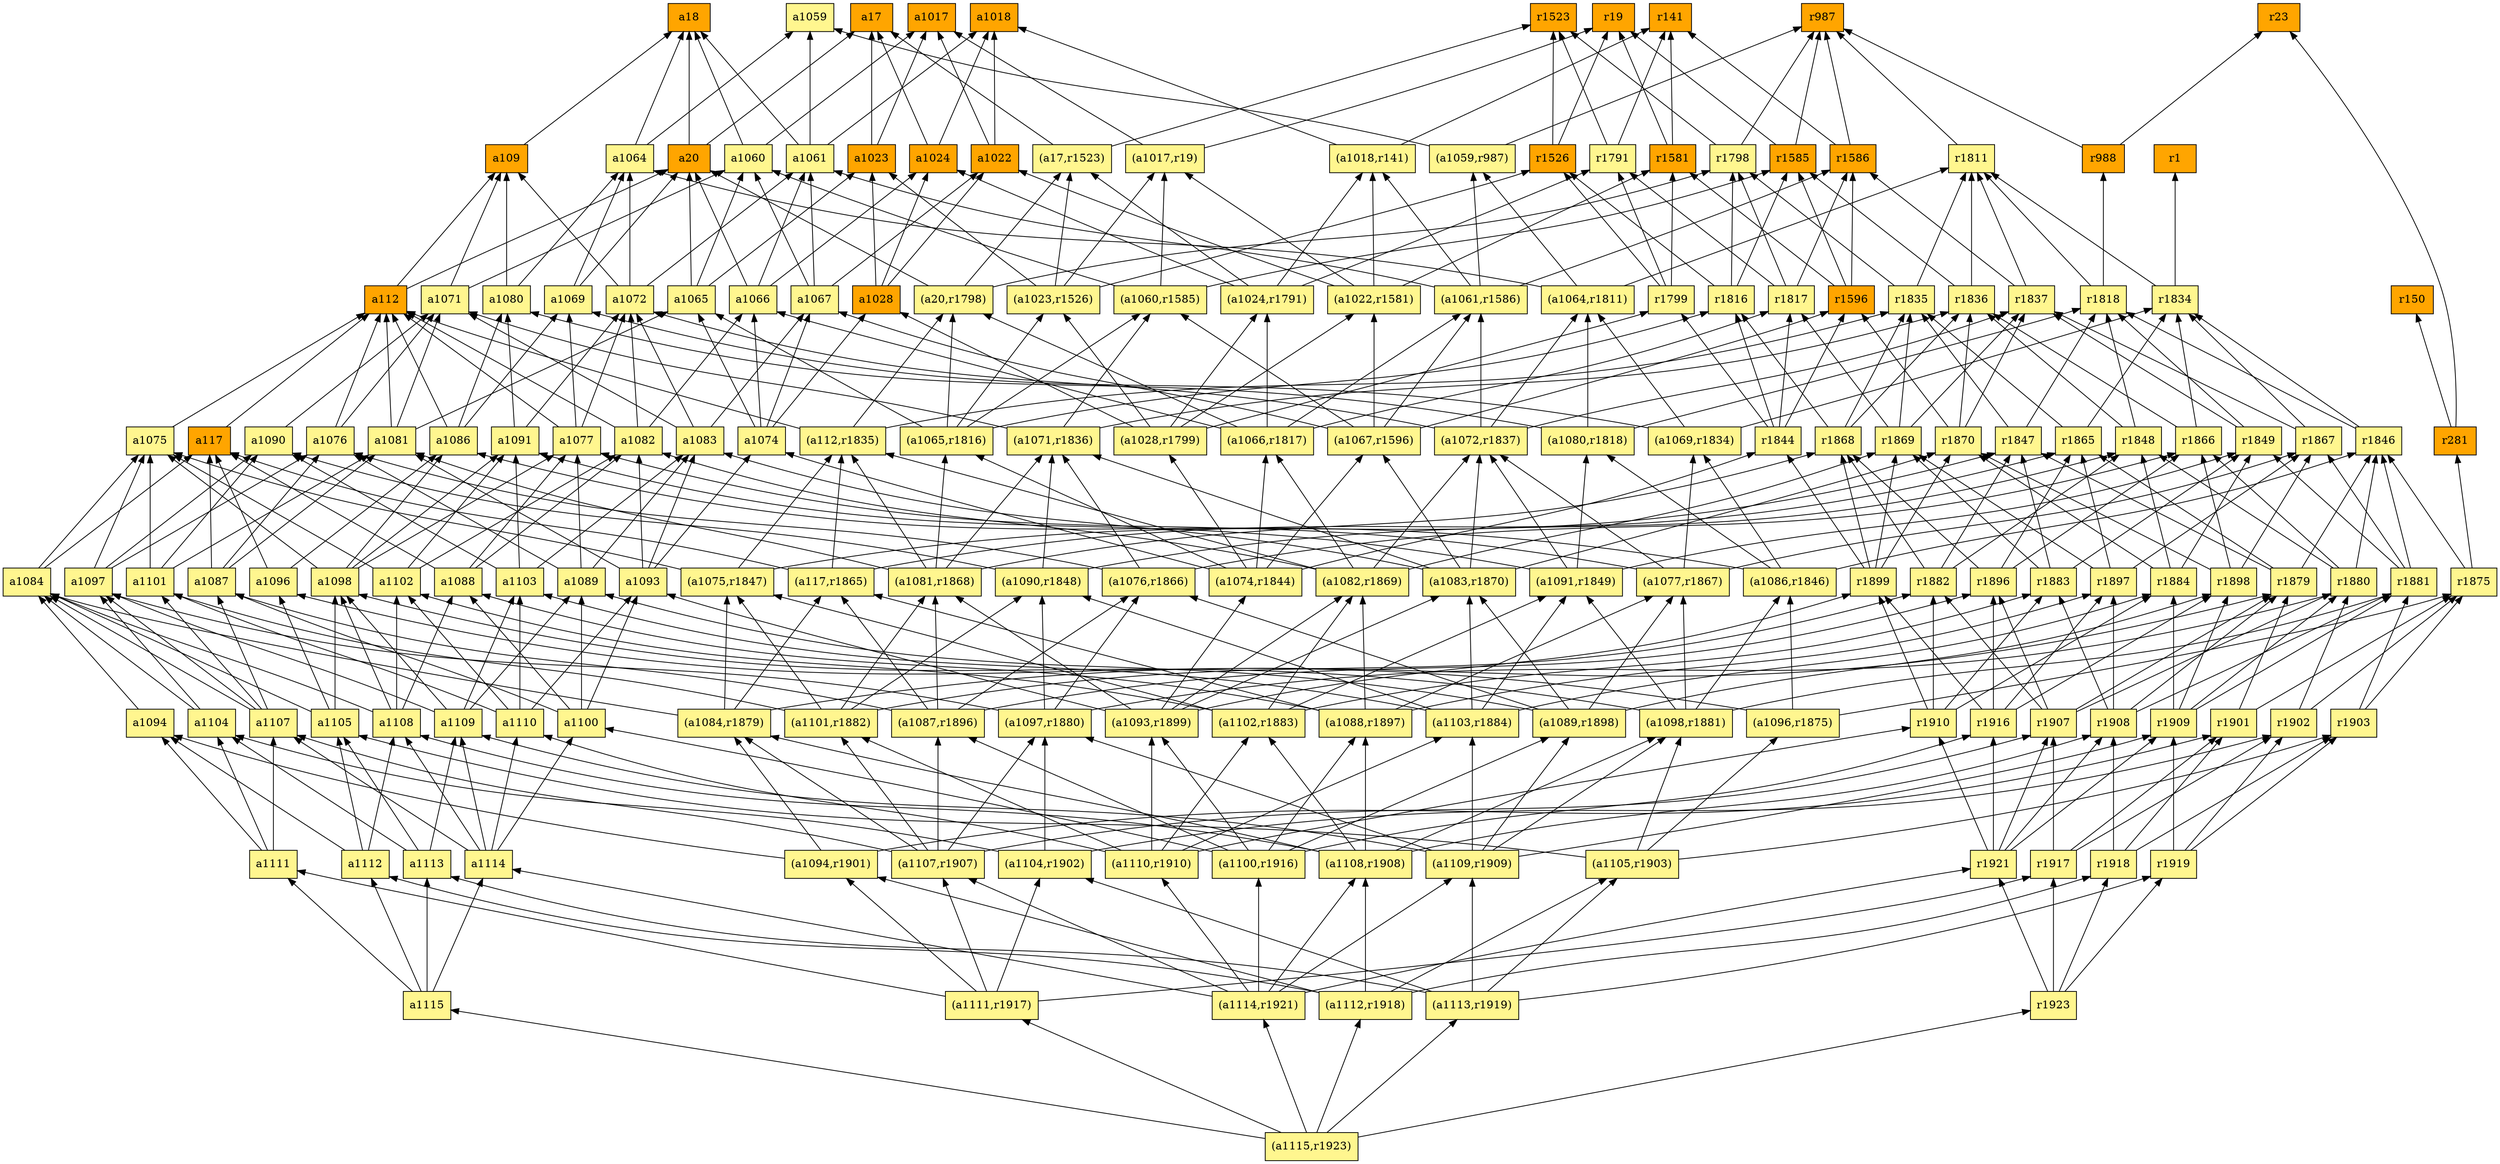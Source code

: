 digraph G {
rankdir=BT;ranksep="2.0";
"r141" [shape=record,fillcolor=orange,style=filled,label="{r141}"];
"(a1103,r1884)" [shape=record,fillcolor=khaki1,style=filled,label="{(a1103,r1884)}"];
"r1880" [shape=record,fillcolor=khaki1,style=filled,label="{r1880}"];
"r1908" [shape=record,fillcolor=khaki1,style=filled,label="{r1908}"];
"r1811" [shape=record,fillcolor=khaki1,style=filled,label="{r1811}"];
"r1919" [shape=record,fillcolor=khaki1,style=filled,label="{r1919}"];
"r1791" [shape=record,fillcolor=khaki1,style=filled,label="{r1791}"];
"a1080" [shape=record,fillcolor=khaki1,style=filled,label="{a1080}"];
"a1076" [shape=record,fillcolor=khaki1,style=filled,label="{a1076}"];
"(a1088,r1897)" [shape=record,fillcolor=khaki1,style=filled,label="{(a1088,r1897)}"];
"(a1059,r987)" [shape=record,fillcolor=khaki1,style=filled,label="{(a1059,r987)}"];
"a20" [shape=record,fillcolor=orange,style=filled,label="{a20}"];
"a1082" [shape=record,fillcolor=khaki1,style=filled,label="{a1082}"];
"r1907" [shape=record,fillcolor=khaki1,style=filled,label="{r1907}"];
"r1581" [shape=record,fillcolor=orange,style=filled,label="{r1581}"];
"r1918" [shape=record,fillcolor=khaki1,style=filled,label="{r1918}"];
"r1902" [shape=record,fillcolor=khaki1,style=filled,label="{r1902}"];
"a1100" [shape=record,fillcolor=khaki1,style=filled,label="{a1100}"];
"a1114" [shape=record,fillcolor=khaki1,style=filled,label="{a1114}"];
"(a1075,r1847)" [shape=record,fillcolor=khaki1,style=filled,label="{(a1075,r1847)}"];
"r1916" [shape=record,fillcolor=khaki1,style=filled,label="{r1916}"];
"r1869" [shape=record,fillcolor=khaki1,style=filled,label="{r1869}"];
"r1586" [shape=record,fillcolor=orange,style=filled,label="{r1586}"];
"(a1022,r1581)" [shape=record,fillcolor=khaki1,style=filled,label="{(a1022,r1581)}"];
"(a1069,r1834)" [shape=record,fillcolor=khaki1,style=filled,label="{(a1069,r1834)}"];
"a1113" [shape=record,fillcolor=khaki1,style=filled,label="{a1113}"];
"a1022" [shape=record,fillcolor=orange,style=filled,label="{a1022}"];
"r1899" [shape=record,fillcolor=khaki1,style=filled,label="{r1899}"];
"r1816" [shape=record,fillcolor=khaki1,style=filled,label="{r1816}"];
"r1868" [shape=record,fillcolor=khaki1,style=filled,label="{r1868}"];
"(a1097,r1880)" [shape=record,fillcolor=khaki1,style=filled,label="{(a1097,r1880)}"];
"(a1072,r1837)" [shape=record,fillcolor=khaki1,style=filled,label="{(a1072,r1837)}"];
"a1098" [shape=record,fillcolor=khaki1,style=filled,label="{a1098}"];
"a1065" [shape=record,fillcolor=khaki1,style=filled,label="{a1065}"];
"(a1066,r1817)" [shape=record,fillcolor=khaki1,style=filled,label="{(a1066,r1817)}"];
"r19" [shape=record,fillcolor=orange,style=filled,label="{r19}"];
"(a1084,r1879)" [shape=record,fillcolor=khaki1,style=filled,label="{(a1084,r1879)}"];
"a1088" [shape=record,fillcolor=khaki1,style=filled,label="{a1088}"];
"a1028" [shape=record,fillcolor=orange,style=filled,label="{a1028}"];
"r1523" [shape=record,fillcolor=orange,style=filled,label="{r1523}"];
"a1110" [shape=record,fillcolor=khaki1,style=filled,label="{a1110}"];
"a1090" [shape=record,fillcolor=khaki1,style=filled,label="{a1090}"];
"(a1018,r141)" [shape=record,fillcolor=khaki1,style=filled,label="{(a1018,r141)}"];
"a1081" [shape=record,fillcolor=khaki1,style=filled,label="{a1081}"];
"r150" [shape=record,fillcolor=orange,style=filled,label="{r150}"];
"a1077" [shape=record,fillcolor=khaki1,style=filled,label="{a1077}"];
"(a117,r1865)" [shape=record,fillcolor=khaki1,style=filled,label="{(a117,r1865)}"];
"r1849" [shape=record,fillcolor=khaki1,style=filled,label="{r1849}"];
"(a1104,r1902)" [shape=record,fillcolor=khaki1,style=filled,label="{(a1104,r1902)}"];
"r1848" [shape=record,fillcolor=khaki1,style=filled,label="{r1848}"];
"(a1093,r1899)" [shape=record,fillcolor=khaki1,style=filled,label="{(a1093,r1899)}"];
"(a1114,r1921)" [shape=record,fillcolor=khaki1,style=filled,label="{(a1114,r1921)}"];
"r1910" [shape=record,fillcolor=khaki1,style=filled,label="{r1910}"];
"a1104" [shape=record,fillcolor=khaki1,style=filled,label="{a1104}"];
"r1897" [shape=record,fillcolor=khaki1,style=filled,label="{r1897}"];
"a1103" [shape=record,fillcolor=khaki1,style=filled,label="{a1103}"];
"(a1115,r1923)" [shape=record,fillcolor=khaki1,style=filled,label="{(a1115,r1923)}"];
"r1901" [shape=record,fillcolor=khaki1,style=filled,label="{r1901}"];
"(a1110,r1910)" [shape=record,fillcolor=khaki1,style=filled,label="{(a1110,r1910)}"];
"a1017" [shape=record,fillcolor=orange,style=filled,label="{a1017}"];
"(a1111,r1917)" [shape=record,fillcolor=khaki1,style=filled,label="{(a1111,r1917)}"];
"r987" [shape=record,fillcolor=orange,style=filled,label="{r987}"];
"r1884" [shape=record,fillcolor=khaki1,style=filled,label="{r1884}"];
"(a1086,r1846)" [shape=record,fillcolor=khaki1,style=filled,label="{(a1086,r1846)}"];
"r1844" [shape=record,fillcolor=khaki1,style=filled,label="{r1844}"];
"r1909" [shape=record,fillcolor=khaki1,style=filled,label="{r1909}"];
"r1836" [shape=record,fillcolor=khaki1,style=filled,label="{r1836}"];
"(a1108,r1908)" [shape=record,fillcolor=khaki1,style=filled,label="{(a1108,r1908)}"];
"a1089" [shape=record,fillcolor=khaki1,style=filled,label="{a1089}"];
"(a1094,r1901)" [shape=record,fillcolor=khaki1,style=filled,label="{(a1094,r1901)}"];
"r1837" [shape=record,fillcolor=khaki1,style=filled,label="{r1837}"];
"(a1077,r1867)" [shape=record,fillcolor=khaki1,style=filled,label="{(a1077,r1867)}"];
"a1072" [shape=record,fillcolor=khaki1,style=filled,label="{a1072}"];
"(a1076,r1866)" [shape=record,fillcolor=khaki1,style=filled,label="{(a1076,r1866)}"];
"(a1064,r1811)" [shape=record,fillcolor=khaki1,style=filled,label="{(a1064,r1811)}"];
"(a1098,r1881)" [shape=record,fillcolor=khaki1,style=filled,label="{(a1098,r1881)}"];
"r23" [shape=record,fillcolor=orange,style=filled,label="{r23}"];
"a1059" [shape=record,fillcolor=khaki1,style=filled,label="{a1059}"];
"a1096" [shape=record,fillcolor=khaki1,style=filled,label="{a1096}"];
"(a1112,r1918)" [shape=record,fillcolor=khaki1,style=filled,label="{(a1112,r1918)}"];
"(a1071,r1836)" [shape=record,fillcolor=khaki1,style=filled,label="{(a1071,r1836)}"];
"a1111" [shape=record,fillcolor=khaki1,style=filled,label="{a1111}"];
"r1" [shape=record,fillcolor=orange,style=filled,label="{r1}"];
"r1847" [shape=record,fillcolor=khaki1,style=filled,label="{r1847}"];
"(a1067,r1596)" [shape=record,fillcolor=khaki1,style=filled,label="{(a1067,r1596)}"];
"a1024" [shape=record,fillcolor=orange,style=filled,label="{a1024}"];
"(a1061,r1586)" [shape=record,fillcolor=khaki1,style=filled,label="{(a1061,r1586)}"];
"r1882" [shape=record,fillcolor=khaki1,style=filled,label="{r1882}"];
"a1115" [shape=record,fillcolor=khaki1,style=filled,label="{a1115}"];
"a1107" [shape=record,fillcolor=khaki1,style=filled,label="{a1107}"];
"r1879" [shape=record,fillcolor=khaki1,style=filled,label="{r1879}"];
"a112" [shape=record,fillcolor=orange,style=filled,label="{a112}"];
"a1094" [shape=record,fillcolor=khaki1,style=filled,label="{a1094}"];
"r1818" [shape=record,fillcolor=khaki1,style=filled,label="{r1818}"];
"a1102" [shape=record,fillcolor=khaki1,style=filled,label="{a1102}"];
"(a1087,r1896)" [shape=record,fillcolor=khaki1,style=filled,label="{(a1087,r1896)}"];
"r1799" [shape=record,fillcolor=khaki1,style=filled,label="{r1799}"];
"a1091" [shape=record,fillcolor=khaki1,style=filled,label="{a1091}"];
"r1585" [shape=record,fillcolor=orange,style=filled,label="{r1585}"];
"a1112" [shape=record,fillcolor=khaki1,style=filled,label="{a1112}"];
"a1087" [shape=record,fillcolor=khaki1,style=filled,label="{a1087}"];
"a1093" [shape=record,fillcolor=khaki1,style=filled,label="{a1093}"];
"r988" [shape=record,fillcolor=orange,style=filled,label="{r988}"];
"a17" [shape=record,fillcolor=orange,style=filled,label="{a17}"];
"(a1107,r1907)" [shape=record,fillcolor=khaki1,style=filled,label="{(a1107,r1907)}"];
"(a20,r1798)" [shape=record,fillcolor=khaki1,style=filled,label="{(a20,r1798)}"];
"r1835" [shape=record,fillcolor=khaki1,style=filled,label="{r1835}"];
"(a1023,r1526)" [shape=record,fillcolor=khaki1,style=filled,label="{(a1023,r1526)}"];
"a1060" [shape=record,fillcolor=khaki1,style=filled,label="{a1060}"];
"a1075" [shape=record,fillcolor=khaki1,style=filled,label="{a1075}"];
"(a1113,r1919)" [shape=record,fillcolor=khaki1,style=filled,label="{(a1113,r1919)}"];
"(a1102,r1883)" [shape=record,fillcolor=khaki1,style=filled,label="{(a1102,r1883)}"];
"(a1101,r1882)" [shape=record,fillcolor=khaki1,style=filled,label="{(a1101,r1882)}"];
"r281" [shape=record,fillcolor=orange,style=filled,label="{r281}"];
"(a1017,r19)" [shape=record,fillcolor=khaki1,style=filled,label="{(a1017,r19)}"];
"r1834" [shape=record,fillcolor=khaki1,style=filled,label="{r1834}"];
"a117" [shape=record,fillcolor=orange,style=filled,label="{a117}"];
"a1105" [shape=record,fillcolor=khaki1,style=filled,label="{a1105}"];
"(a17,r1523)" [shape=record,fillcolor=khaki1,style=filled,label="{(a17,r1523)}"];
"(a1109,r1909)" [shape=record,fillcolor=khaki1,style=filled,label="{(a1109,r1909)}"];
"r1866" [shape=record,fillcolor=khaki1,style=filled,label="{r1866}"];
"r1903" [shape=record,fillcolor=khaki1,style=filled,label="{r1903}"];
"a1097" [shape=record,fillcolor=khaki1,style=filled,label="{a1097}"];
"a1066" [shape=record,fillcolor=khaki1,style=filled,label="{a1066}"];
"a1086" [shape=record,fillcolor=khaki1,style=filled,label="{a1086}"];
"(a1091,r1849)" [shape=record,fillcolor=khaki1,style=filled,label="{(a1091,r1849)}"];
"(a1028,r1799)" [shape=record,fillcolor=khaki1,style=filled,label="{(a1028,r1799)}"];
"a1083" [shape=record,fillcolor=khaki1,style=filled,label="{a1083}"];
"a109" [shape=record,fillcolor=orange,style=filled,label="{a109}"];
"(a1082,r1869)" [shape=record,fillcolor=khaki1,style=filled,label="{(a1082,r1869)}"];
"r1921" [shape=record,fillcolor=khaki1,style=filled,label="{r1921}"];
"r1865" [shape=record,fillcolor=khaki1,style=filled,label="{r1865}"];
"r1596" [shape=record,fillcolor=orange,style=filled,label="{r1596}"];
"(a1060,r1585)" [shape=record,fillcolor=khaki1,style=filled,label="{(a1060,r1585)}"];
"a1071" [shape=record,fillcolor=khaki1,style=filled,label="{a1071}"];
"r1875" [shape=record,fillcolor=khaki1,style=filled,label="{r1875}"];
"a1023" [shape=record,fillcolor=orange,style=filled,label="{a1023}"];
"a1108" [shape=record,fillcolor=khaki1,style=filled,label="{a1108}"];
"(a1090,r1848)" [shape=record,fillcolor=khaki1,style=filled,label="{(a1090,r1848)}"];
"a1101" [shape=record,fillcolor=khaki1,style=filled,label="{a1101}"];
"r1867" [shape=record,fillcolor=khaki1,style=filled,label="{r1867}"];
"a1064" [shape=record,fillcolor=khaki1,style=filled,label="{a1064}"];
"a1061" [shape=record,fillcolor=khaki1,style=filled,label="{a1061}"];
"(a1089,r1898)" [shape=record,fillcolor=khaki1,style=filled,label="{(a1089,r1898)}"];
"a1067" [shape=record,fillcolor=khaki1,style=filled,label="{a1067}"];
"r1923" [shape=record,fillcolor=khaki1,style=filled,label="{r1923}"];
"(a1105,r1903)" [shape=record,fillcolor=khaki1,style=filled,label="{(a1105,r1903)}"];
"r1917" [shape=record,fillcolor=khaki1,style=filled,label="{r1917}"];
"r1526" [shape=record,fillcolor=orange,style=filled,label="{r1526}"];
"r1846" [shape=record,fillcolor=khaki1,style=filled,label="{r1846}"];
"(a1081,r1868)" [shape=record,fillcolor=khaki1,style=filled,label="{(a1081,r1868)}"];
"r1883" [shape=record,fillcolor=khaki1,style=filled,label="{r1883}"];
"r1817" [shape=record,fillcolor=khaki1,style=filled,label="{r1817}"];
"a18" [shape=record,fillcolor=orange,style=filled,label="{a18}"];
"r1896" [shape=record,fillcolor=khaki1,style=filled,label="{r1896}"];
"(a1080,r1818)" [shape=record,fillcolor=khaki1,style=filled,label="{(a1080,r1818)}"];
"a1084" [shape=record,fillcolor=khaki1,style=filled,label="{a1084}"];
"r1898" [shape=record,fillcolor=khaki1,style=filled,label="{r1898}"];
"(a1096,r1875)" [shape=record,fillcolor=khaki1,style=filled,label="{(a1096,r1875)}"];
"a1069" [shape=record,fillcolor=khaki1,style=filled,label="{a1069}"];
"r1881" [shape=record,fillcolor=khaki1,style=filled,label="{r1881}"];
"a1074" [shape=record,fillcolor=khaki1,style=filled,label="{a1074}"];
"r1870" [shape=record,fillcolor=khaki1,style=filled,label="{r1870}"];
"a1109" [shape=record,fillcolor=khaki1,style=filled,label="{a1109}"];
"r1798" [shape=record,fillcolor=khaki1,style=filled,label="{r1798}"];
"(a1100,r1916)" [shape=record,fillcolor=khaki1,style=filled,label="{(a1100,r1916)}"];
"(a112,r1835)" [shape=record,fillcolor=khaki1,style=filled,label="{(a112,r1835)}"];
"(a1065,r1816)" [shape=record,fillcolor=khaki1,style=filled,label="{(a1065,r1816)}"];
"(a1074,r1844)" [shape=record,fillcolor=khaki1,style=filled,label="{(a1074,r1844)}"];
"(a1083,r1870)" [shape=record,fillcolor=khaki1,style=filled,label="{(a1083,r1870)}"];
"a1018" [shape=record,fillcolor=orange,style=filled,label="{a1018}"];
"(a1024,r1791)" [shape=record,fillcolor=khaki1,style=filled,label="{(a1024,r1791)}"];
"(a1103,r1884)" -> "(a1091,r1849)"
"(a1103,r1884)" -> "r1884"
"(a1103,r1884)" -> "a1103"
"(a1103,r1884)" -> "(a1090,r1848)"
"(a1103,r1884)" -> "(a1083,r1870)"
"r1880" -> "r1848"
"r1880" -> "r1846"
"r1880" -> "r1866"
"r1908" -> "r1879"
"r1908" -> "r1897"
"r1908" -> "r1883"
"r1908" -> "r1881"
"r1811" -> "r987"
"r1919" -> "r1903"
"r1919" -> "r1902"
"r1919" -> "r1909"
"r1791" -> "r141"
"r1791" -> "r1523"
"a1080" -> "a1064"
"a1080" -> "a109"
"a1076" -> "a1071"
"a1076" -> "a112"
"(a1088,r1897)" -> "(a1077,r1867)"
"(a1088,r1897)" -> "r1897"
"(a1088,r1897)" -> "a1088"
"(a1088,r1897)" -> "(a1082,r1869)"
"(a1088,r1897)" -> "(a117,r1865)"
"(a1059,r987)" -> "a1059"
"(a1059,r987)" -> "r987"
"a20" -> "a18"
"a20" -> "a17"
"a1082" -> "a112"
"a1082" -> "a1072"
"a1082" -> "a1066"
"r1907" -> "r1882"
"r1907" -> "r1880"
"r1907" -> "r1879"
"r1907" -> "r1896"
"r1581" -> "r141"
"r1581" -> "r19"
"r1918" -> "r1903"
"r1918" -> "r1908"
"r1918" -> "r1901"
"r1902" -> "r1880"
"r1902" -> "r1875"
"a1100" -> "a1087"
"a1100" -> "a1093"
"a1100" -> "a1089"
"a1100" -> "a1088"
"a1114" -> "a1107"
"a1114" -> "a1108"
"a1114" -> "a1100"
"a1114" -> "a1109"
"a1114" -> "a1110"
"(a1075,r1847)" -> "(a112,r1835)"
"(a1075,r1847)" -> "r1847"
"(a1075,r1847)" -> "a1075"
"r1916" -> "r1897"
"r1916" -> "r1896"
"r1916" -> "r1898"
"r1916" -> "r1899"
"r1869" -> "r1837"
"r1869" -> "r1817"
"r1869" -> "r1835"
"r1586" -> "r987"
"r1586" -> "r141"
"(a1022,r1581)" -> "(a1018,r141)"
"(a1022,r1581)" -> "(a1017,r19)"
"(a1022,r1581)" -> "r1581"
"(a1022,r1581)" -> "a1022"
"(a1069,r1834)" -> "a1069"
"(a1069,r1834)" -> "(a1064,r1811)"
"(a1069,r1834)" -> "r1834"
"a1113" -> "a1104"
"a1113" -> "a1109"
"a1113" -> "a1105"
"a1022" -> "a1017"
"a1022" -> "a1018"
"r1899" -> "r1869"
"r1899" -> "r1844"
"r1899" -> "r1870"
"r1899" -> "r1868"
"r1816" -> "r1526"
"r1816" -> "r1798"
"r1816" -> "r1585"
"r1868" -> "r1816"
"r1868" -> "r1835"
"r1868" -> "r1836"
"(a1097,r1880)" -> "(a1076,r1866)"
"(a1097,r1880)" -> "a1097"
"(a1097,r1880)" -> "r1880"
"(a1097,r1880)" -> "(a1090,r1848)"
"(a1072,r1837)" -> "(a1061,r1586)"
"(a1072,r1837)" -> "r1837"
"(a1072,r1837)" -> "a1072"
"(a1072,r1837)" -> "(a1064,r1811)"
"a1098" -> "a1086"
"a1098" -> "a1077"
"a1098" -> "a1075"
"a1098" -> "a1091"
"a1065" -> "a20"
"a1065" -> "a1023"
"a1065" -> "a1060"
"(a1066,r1817)" -> "(a1061,r1586)"
"(a1066,r1817)" -> "a1066"
"(a1066,r1817)" -> "(a20,r1798)"
"(a1066,r1817)" -> "r1817"
"(a1066,r1817)" -> "(a1024,r1791)"
"(a1084,r1879)" -> "(a1075,r1847)"
"(a1084,r1879)" -> "r1879"
"(a1084,r1879)" -> "(a117,r1865)"
"(a1084,r1879)" -> "a1084"
"a1088" -> "a1077"
"a1088" -> "a1082"
"a1088" -> "a117"
"a1028" -> "a1024"
"a1028" -> "a1023"
"a1028" -> "a1022"
"a1110" -> "a1102"
"a1110" -> "a1103"
"a1110" -> "a1101"
"a1110" -> "a1093"
"a1090" -> "a1071"
"(a1018,r141)" -> "r141"
"(a1018,r141)" -> "a1018"
"a1081" -> "a1065"
"a1081" -> "a1071"
"a1081" -> "a112"
"a1077" -> "a1069"
"a1077" -> "a1072"
"a1077" -> "a112"
"(a117,r1865)" -> "r1865"
"(a117,r1865)" -> "a117"
"(a117,r1865)" -> "(a112,r1835)"
"r1849" -> "r1818"
"r1849" -> "r1837"
"(a1104,r1902)" -> "r1902"
"(a1104,r1902)" -> "(a1097,r1880)"
"(a1104,r1902)" -> "a1104"
"r1848" -> "r1818"
"r1848" -> "r1836"
"(a1093,r1899)" -> "(a1082,r1869)"
"(a1093,r1899)" -> "a1093"
"(a1093,r1899)" -> "(a1081,r1868)"
"(a1093,r1899)" -> "r1899"
"(a1093,r1899)" -> "(a1074,r1844)"
"(a1093,r1899)" -> "(a1083,r1870)"
"(a1114,r1921)" -> "a1114"
"(a1114,r1921)" -> "(a1110,r1910)"
"(a1114,r1921)" -> "(a1107,r1907)"
"(a1114,r1921)" -> "(a1108,r1908)"
"(a1114,r1921)" -> "r1921"
"(a1114,r1921)" -> "(a1100,r1916)"
"(a1114,r1921)" -> "(a1109,r1909)"
"r1910" -> "r1882"
"r1910" -> "r1884"
"r1910" -> "r1883"
"r1910" -> "r1899"
"a1104" -> "a1097"
"a1104" -> "a1084"
"r1897" -> "r1865"
"r1897" -> "r1869"
"r1897" -> "r1867"
"a1103" -> "a1090"
"a1103" -> "a1083"
"a1103" -> "a1091"
"(a1115,r1923)" -> "a1115"
"(a1115,r1923)" -> "r1923"
"(a1115,r1923)" -> "(a1111,r1917)"
"(a1115,r1923)" -> "(a1113,r1919)"
"(a1115,r1923)" -> "(a1114,r1921)"
"(a1115,r1923)" -> "(a1112,r1918)"
"r1901" -> "r1879"
"r1901" -> "r1875"
"(a1110,r1910)" -> "(a1103,r1884)"
"(a1110,r1910)" -> "(a1093,r1899)"
"(a1110,r1910)" -> "r1910"
"(a1110,r1910)" -> "(a1102,r1883)"
"(a1110,r1910)" -> "(a1101,r1882)"
"(a1110,r1910)" -> "a1110"
"(a1111,r1917)" -> "(a1104,r1902)"
"(a1111,r1917)" -> "r1917"
"(a1111,r1917)" -> "(a1107,r1907)"
"(a1111,r1917)" -> "(a1094,r1901)"
"(a1111,r1917)" -> "a1111"
"r1884" -> "r1849"
"r1884" -> "r1848"
"r1884" -> "r1870"
"(a1086,r1846)" -> "a1086"
"(a1086,r1846)" -> "(a1069,r1834)"
"(a1086,r1846)" -> "r1846"
"(a1086,r1846)" -> "(a1080,r1818)"
"r1844" -> "r1816"
"r1844" -> "r1596"
"r1844" -> "r1799"
"r1844" -> "r1817"
"r1909" -> "r1880"
"r1909" -> "r1884"
"r1909" -> "r1898"
"r1909" -> "r1881"
"r1836" -> "r1811"
"r1836" -> "r1585"
"(a1108,r1908)" -> "r1908"
"(a1108,r1908)" -> "(a1088,r1897)"
"(a1108,r1908)" -> "a1108"
"(a1108,r1908)" -> "(a1102,r1883)"
"(a1108,r1908)" -> "(a1098,r1881)"
"(a1108,r1908)" -> "(a1084,r1879)"
"a1089" -> "a1083"
"a1089" -> "a1077"
"a1089" -> "a1076"
"(a1094,r1901)" -> "a1094"
"(a1094,r1901)" -> "r1901"
"(a1094,r1901)" -> "(a1084,r1879)"
"r1837" -> "r1811"
"r1837" -> "r1586"
"(a1077,r1867)" -> "(a1072,r1837)"
"(a1077,r1867)" -> "(a1069,r1834)"
"(a1077,r1867)" -> "a1077"
"(a1077,r1867)" -> "r1867"
"a1072" -> "a1064"
"a1072" -> "a1061"
"a1072" -> "a109"
"(a1076,r1866)" -> "a1076"
"(a1076,r1866)" -> "(a1071,r1836)"
"(a1076,r1866)" -> "r1866"
"(a1064,r1811)" -> "a1064"
"(a1064,r1811)" -> "r1811"
"(a1064,r1811)" -> "(a1059,r987)"
"(a1098,r1881)" -> "r1881"
"(a1098,r1881)" -> "(a1077,r1867)"
"(a1098,r1881)" -> "a1098"
"(a1098,r1881)" -> "(a1091,r1849)"
"(a1098,r1881)" -> "(a1086,r1846)"
"a1096" -> "a117"
"a1096" -> "a1086"
"(a1112,r1918)" -> "r1918"
"(a1112,r1918)" -> "a1112"
"(a1112,r1918)" -> "(a1105,r1903)"
"(a1112,r1918)" -> "(a1108,r1908)"
"(a1112,r1918)" -> "(a1094,r1901)"
"(a1071,r1836)" -> "r1836"
"(a1071,r1836)" -> "(a1060,r1585)"
"(a1071,r1836)" -> "a1071"
"a1111" -> "a1107"
"a1111" -> "a1094"
"a1111" -> "a1104"
"r1847" -> "r1818"
"r1847" -> "r1835"
"(a1067,r1596)" -> "(a1061,r1586)"
"(a1067,r1596)" -> "r1596"
"(a1067,r1596)" -> "(a1022,r1581)"
"(a1067,r1596)" -> "(a1060,r1585)"
"(a1067,r1596)" -> "a1067"
"a1024" -> "a1018"
"a1024" -> "a17"
"(a1061,r1586)" -> "a1061"
"(a1061,r1586)" -> "(a1018,r141)"
"(a1061,r1586)" -> "r1586"
"(a1061,r1586)" -> "(a1059,r987)"
"r1882" -> "r1848"
"r1882" -> "r1868"
"r1882" -> "r1847"
"a1115" -> "a1112"
"a1115" -> "a1114"
"a1115" -> "a1113"
"a1115" -> "a1111"
"a1107" -> "a1097"
"a1107" -> "a1101"
"a1107" -> "a1087"
"a1107" -> "a1084"
"r1879" -> "r1865"
"r1879" -> "r1846"
"r1879" -> "r1847"
"a112" -> "a109"
"a112" -> "a20"
"a1094" -> "a1084"
"r1818" -> "r1811"
"r1818" -> "r988"
"a1102" -> "a1082"
"a1102" -> "a1091"
"a1102" -> "a1075"
"(a1087,r1896)" -> "a1087"
"(a1087,r1896)" -> "(a1076,r1866)"
"(a1087,r1896)" -> "(a1081,r1868)"
"(a1087,r1896)" -> "r1896"
"(a1087,r1896)" -> "(a117,r1865)"
"r1799" -> "r1526"
"r1799" -> "r1581"
"r1799" -> "r1791"
"a1091" -> "a1080"
"a1091" -> "a1072"
"r1585" -> "r987"
"r1585" -> "r19"
"a1112" -> "a1094"
"a1112" -> "a1108"
"a1112" -> "a1105"
"a1087" -> "a1076"
"a1087" -> "a1081"
"a1087" -> "a117"
"a1093" -> "a1081"
"a1093" -> "a1083"
"a1093" -> "a1082"
"a1093" -> "a1074"
"r988" -> "r987"
"r988" -> "r23"
"(a1107,r1907)" -> "a1107"
"(a1107,r1907)" -> "(a1087,r1896)"
"(a1107,r1907)" -> "r1907"
"(a1107,r1907)" -> "(a1101,r1882)"
"(a1107,r1907)" -> "(a1097,r1880)"
"(a1107,r1907)" -> "(a1084,r1879)"
"(a20,r1798)" -> "a20"
"(a20,r1798)" -> "(a17,r1523)"
"(a20,r1798)" -> "r1798"
"r1835" -> "r1811"
"r1835" -> "r1798"
"(a1023,r1526)" -> "(a1017,r19)"
"(a1023,r1526)" -> "a1023"
"(a1023,r1526)" -> "r1526"
"(a1023,r1526)" -> "(a17,r1523)"
"a1060" -> "a1017"
"a1060" -> "a18"
"a1075" -> "a112"
"(a1113,r1919)" -> "r1919"
"(a1113,r1919)" -> "(a1104,r1902)"
"(a1113,r1919)" -> "(a1105,r1903)"
"(a1113,r1919)" -> "a1113"
"(a1113,r1919)" -> "(a1109,r1909)"
"(a1102,r1883)" -> "(a1075,r1847)"
"(a1102,r1883)" -> "a1102"
"(a1102,r1883)" -> "(a1091,r1849)"
"(a1102,r1883)" -> "r1883"
"(a1102,r1883)" -> "(a1082,r1869)"
"(a1101,r1882)" -> "r1882"
"(a1101,r1882)" -> "(a1075,r1847)"
"(a1101,r1882)" -> "(a1081,r1868)"
"(a1101,r1882)" -> "(a1090,r1848)"
"(a1101,r1882)" -> "a1101"
"r281" -> "r150"
"r281" -> "r23"
"(a1017,r19)" -> "r19"
"(a1017,r19)" -> "a1017"
"r1834" -> "r1811"
"r1834" -> "r1"
"a117" -> "a112"
"a1105" -> "a1084"
"a1105" -> "a1098"
"a1105" -> "a1096"
"(a17,r1523)" -> "r1523"
"(a17,r1523)" -> "a17"
"(a1109,r1909)" -> "(a1103,r1884)"
"(a1109,r1909)" -> "(a1089,r1898)"
"(a1109,r1909)" -> "r1909"
"(a1109,r1909)" -> "a1109"
"(a1109,r1909)" -> "(a1098,r1881)"
"(a1109,r1909)" -> "(a1097,r1880)"
"r1866" -> "r1834"
"r1866" -> "r1836"
"r1903" -> "r1881"
"r1903" -> "r1875"
"a1097" -> "a1076"
"a1097" -> "a1090"
"a1097" -> "a1075"
"a1066" -> "a1061"
"a1066" -> "a1024"
"a1066" -> "a20"
"a1086" -> "a1080"
"a1086" -> "a1069"
"a1086" -> "a112"
"(a1091,r1849)" -> "(a1072,r1837)"
"(a1091,r1849)" -> "a1091"
"(a1091,r1849)" -> "r1849"
"(a1091,r1849)" -> "(a1080,r1818)"
"(a1028,r1799)" -> "(a1022,r1581)"
"(a1028,r1799)" -> "r1799"
"(a1028,r1799)" -> "a1028"
"(a1028,r1799)" -> "(a1023,r1526)"
"(a1028,r1799)" -> "(a1024,r1791)"
"a1083" -> "a1072"
"a1083" -> "a1071"
"a1083" -> "a1067"
"a109" -> "a18"
"(a1082,r1869)" -> "(a1072,r1837)"
"(a1082,r1869)" -> "a1082"
"(a1082,r1869)" -> "r1869"
"(a1082,r1869)" -> "(a1066,r1817)"
"(a1082,r1869)" -> "(a112,r1835)"
"r1921" -> "r1908"
"r1921" -> "r1910"
"r1921" -> "r1907"
"r1921" -> "r1916"
"r1921" -> "r1909"
"r1865" -> "r1834"
"r1865" -> "r1835"
"r1596" -> "r1586"
"r1596" -> "r1581"
"r1596" -> "r1585"
"(a1060,r1585)" -> "(a1017,r19)"
"(a1060,r1585)" -> "a1060"
"(a1060,r1585)" -> "r1585"
"a1071" -> "a109"
"a1071" -> "a1060"
"r1875" -> "r1846"
"r1875" -> "r281"
"a1023" -> "a1017"
"a1023" -> "a17"
"a1108" -> "a1102"
"a1108" -> "a1084"
"a1108" -> "a1098"
"a1108" -> "a1088"
"(a1090,r1848)" -> "r1848"
"(a1090,r1848)" -> "a1090"
"(a1090,r1848)" -> "(a1071,r1836)"
"a1101" -> "a1090"
"a1101" -> "a1081"
"a1101" -> "a1075"
"r1867" -> "r1837"
"r1867" -> "r1834"
"a1064" -> "a1059"
"a1064" -> "a18"
"a1061" -> "a1059"
"a1061" -> "a18"
"a1061" -> "a1018"
"(a1089,r1898)" -> "r1898"
"(a1089,r1898)" -> "a1089"
"(a1089,r1898)" -> "(a1077,r1867)"
"(a1089,r1898)" -> "(a1076,r1866)"
"(a1089,r1898)" -> "(a1083,r1870)"
"a1067" -> "a1061"
"a1067" -> "a1022"
"a1067" -> "a1060"
"r1923" -> "r1919"
"r1923" -> "r1921"
"r1923" -> "r1918"
"r1923" -> "r1917"
"(a1105,r1903)" -> "(a1096,r1875)"
"(a1105,r1903)" -> "r1903"
"(a1105,r1903)" -> "(a1098,r1881)"
"(a1105,r1903)" -> "a1105"
"r1917" -> "r1907"
"r1917" -> "r1902"
"r1917" -> "r1901"
"r1526" -> "r19"
"r1526" -> "r1523"
"r1846" -> "r1818"
"r1846" -> "r1834"
"(a1081,r1868)" -> "a1081"
"(a1081,r1868)" -> "r1868"
"(a1081,r1868)" -> "(a112,r1835)"
"(a1081,r1868)" -> "(a1065,r1816)"
"(a1081,r1868)" -> "(a1071,r1836)"
"r1883" -> "r1869"
"r1883" -> "r1849"
"r1883" -> "r1847"
"r1817" -> "r1586"
"r1817" -> "r1798"
"r1817" -> "r1791"
"r1896" -> "r1865"
"r1896" -> "r1868"
"r1896" -> "r1866"
"(a1080,r1818)" -> "a1080"
"(a1080,r1818)" -> "(a1064,r1811)"
"(a1080,r1818)" -> "r1818"
"a1084" -> "a117"
"a1084" -> "a1075"
"r1898" -> "r1870"
"r1898" -> "r1866"
"r1898" -> "r1867"
"(a1096,r1875)" -> "r1875"
"(a1096,r1875)" -> "a1096"
"(a1096,r1875)" -> "(a1086,r1846)"
"a1069" -> "a1064"
"a1069" -> "a20"
"r1881" -> "r1846"
"r1881" -> "r1849"
"r1881" -> "r1867"
"a1074" -> "a1066"
"a1074" -> "a1065"
"a1074" -> "a1028"
"a1074" -> "a1067"
"r1870" -> "r1837"
"r1870" -> "r1596"
"r1870" -> "r1836"
"a1109" -> "a1097"
"a1109" -> "a1103"
"a1109" -> "a1089"
"a1109" -> "a1098"
"r1798" -> "r987"
"r1798" -> "r1523"
"(a1100,r1916)" -> "(a1088,r1897)"
"(a1100,r1916)" -> "(a1093,r1899)"
"(a1100,r1916)" -> "(a1087,r1896)"
"(a1100,r1916)" -> "(a1089,r1898)"
"(a1100,r1916)" -> "a1100"
"(a1100,r1916)" -> "r1916"
"(a112,r1835)" -> "r1835"
"(a112,r1835)" -> "a112"
"(a112,r1835)" -> "(a20,r1798)"
"(a1065,r1816)" -> "r1816"
"(a1065,r1816)" -> "(a1060,r1585)"
"(a1065,r1816)" -> "a1065"
"(a1065,r1816)" -> "(a20,r1798)"
"(a1065,r1816)" -> "(a1023,r1526)"
"(a1074,r1844)" -> "a1074"
"(a1074,r1844)" -> "(a1028,r1799)"
"(a1074,r1844)" -> "(a1066,r1817)"
"(a1074,r1844)" -> "r1844"
"(a1074,r1844)" -> "(a1065,r1816)"
"(a1074,r1844)" -> "(a1067,r1596)"
"(a1083,r1870)" -> "r1870"
"(a1083,r1870)" -> "(a1072,r1837)"
"(a1083,r1870)" -> "a1083"
"(a1083,r1870)" -> "(a1071,r1836)"
"(a1083,r1870)" -> "(a1067,r1596)"
"(a1024,r1791)" -> "(a1018,r141)"
"(a1024,r1791)" -> "r1791"
"(a1024,r1791)" -> "a1024"
"(a1024,r1791)" -> "(a17,r1523)"
}
